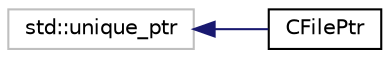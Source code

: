 digraph "Graphical Class Hierarchy"
{
 // LATEX_PDF_SIZE
  edge [fontname="Helvetica",fontsize="10",labelfontname="Helvetica",labelfontsize="10"];
  node [fontname="Helvetica",fontsize="10",shape=record];
  rankdir="LR";
  Node17 [label="std::unique_ptr",height=0.2,width=0.4,color="grey75", fillcolor="white", style="filled",tooltip=" "];
  Node17 -> Node0 [dir="back",color="midnightblue",fontsize="10",style="solid",fontname="Helvetica"];
  Node0 [label="CFilePtr",height=0.2,width=0.4,color="black", fillcolor="white", style="filled",URL="$classCFilePtr.html",tooltip="zdroj cviceni: https://gitlab.fit.cvut.cz/matouj10/pa2-2021-lab/blob/master/09/1-rtti-and-polymorphic..."];
}
